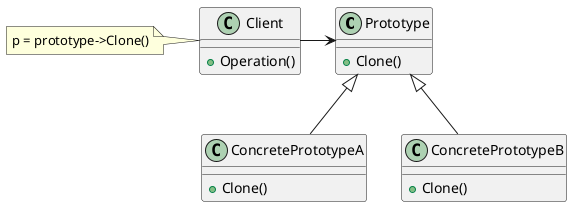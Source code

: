@startuml Prototype

class Prototype {
    +Clone()
}

class ConcretePrototypeA {
    +Clone()
}

class ConcretePrototypeB {
    +Clone()
}

Prototype <|-- ConcretePrototypeA
Prototype <|-- ConcretePrototypeB

class Client {
    +Operation()
}
note left of Client: p = prototype->Clone()

Client -> Prototype

@enduml